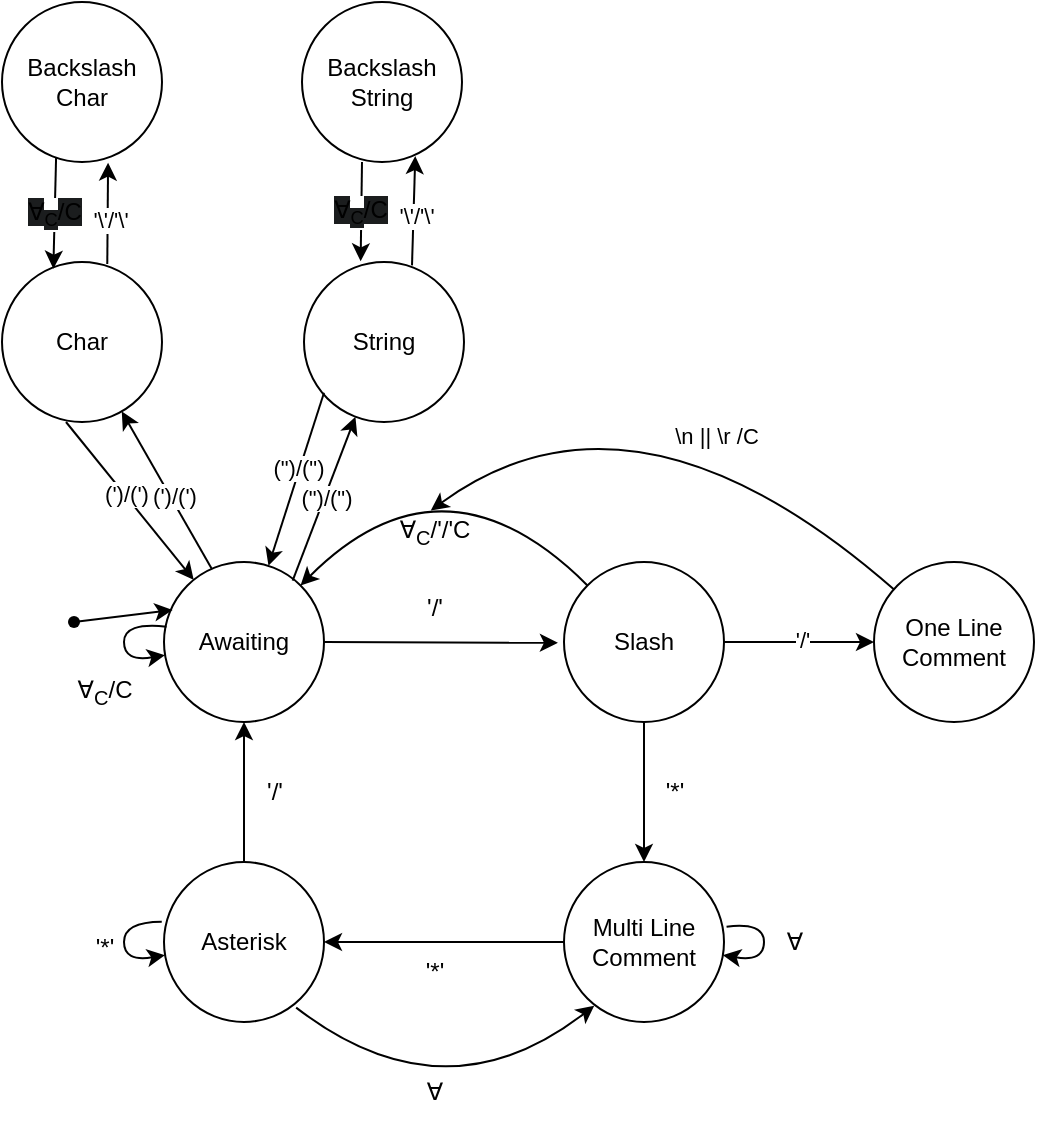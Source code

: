 <mxfile version="24.7.8">
  <diagram id="yPxyJZ8AM_hMuL3Unpa9" name="complex gitflow">
    <mxGraphModel dx="1062" dy="655" grid="1" gridSize="10" guides="1" tooltips="1" connect="1" arrows="1" fold="1" page="1" pageScale="1" pageWidth="1100" pageHeight="850" math="0" shadow="0">
      <root>
        <mxCell id="0" />
        <mxCell id="1" parent="0" />
        <mxCell id="kYi4eVeZb-P7_ZHlsTHM-3" value="Awaiting" style="ellipse;whiteSpace=wrap;html=1;aspect=fixed;" parent="1" vertex="1">
          <mxGeometry x="395" y="310" width="80" height="80" as="geometry" />
        </mxCell>
        <mxCell id="kYi4eVeZb-P7_ZHlsTHM-4" value="Multi Line Comment" style="ellipse;whiteSpace=wrap;html=1;aspect=fixed;" parent="1" vertex="1">
          <mxGeometry x="595" y="460" width="80" height="80" as="geometry" />
        </mxCell>
        <mxCell id="kYi4eVeZb-P7_ZHlsTHM-5" value="Asterisk" style="ellipse;whiteSpace=wrap;html=1;aspect=fixed;" parent="1" vertex="1">
          <mxGeometry x="395" y="460" width="80" height="80" as="geometry" />
        </mxCell>
        <mxCell id="kYi4eVeZb-P7_ZHlsTHM-6" value="Slash" style="ellipse;whiteSpace=wrap;html=1;aspect=fixed;" parent="1" vertex="1">
          <mxGeometry x="595" y="310" width="80" height="80" as="geometry" />
        </mxCell>
        <mxCell id="kYi4eVeZb-P7_ZHlsTHM-7" value="" style="endArrow=classic;html=1;rounded=0;entryX=-0.038;entryY=0.505;entryDx=0;entryDy=0;entryPerimeter=0;" parent="1" target="kYi4eVeZb-P7_ZHlsTHM-6" edge="1">
          <mxGeometry width="50" height="50" relative="1" as="geometry">
            <mxPoint x="475" y="350" as="sourcePoint" />
            <mxPoint x="525" y="300" as="targetPoint" />
          </mxGeometry>
        </mxCell>
        <mxCell id="kYi4eVeZb-P7_ZHlsTHM-8" value="" style="endArrow=classic;html=1;rounded=0;entryX=0.5;entryY=0;entryDx=0;entryDy=0;exitX=0.5;exitY=1;exitDx=0;exitDy=0;" parent="1" source="kYi4eVeZb-P7_ZHlsTHM-6" target="kYi4eVeZb-P7_ZHlsTHM-4" edge="1">
          <mxGeometry width="50" height="50" relative="1" as="geometry">
            <mxPoint x="585" y="440" as="sourcePoint" />
            <mxPoint x="702" y="440" as="targetPoint" />
          </mxGeometry>
        </mxCell>
        <mxCell id="kYi4eVeZb-P7_ZHlsTHM-9" value="" style="endArrow=classic;html=1;rounded=0;entryX=1;entryY=0.5;entryDx=0;entryDy=0;exitX=0;exitY=0.5;exitDx=0;exitDy=0;" parent="1" source="kYi4eVeZb-P7_ZHlsTHM-4" target="kYi4eVeZb-P7_ZHlsTHM-5" edge="1">
          <mxGeometry width="50" height="50" relative="1" as="geometry">
            <mxPoint x="645" y="350" as="sourcePoint" />
            <mxPoint x="645" y="470" as="targetPoint" />
          </mxGeometry>
        </mxCell>
        <mxCell id="kYi4eVeZb-P7_ZHlsTHM-10" value="" style="endArrow=classic;html=1;rounded=0;entryX=0.5;entryY=1;entryDx=0;entryDy=0;exitX=0.5;exitY=0;exitDx=0;exitDy=0;" parent="1" source="kYi4eVeZb-P7_ZHlsTHM-5" target="kYi4eVeZb-P7_ZHlsTHM-3" edge="1">
          <mxGeometry width="50" height="50" relative="1" as="geometry">
            <mxPoint x="605" y="560" as="sourcePoint" />
            <mxPoint x="485" y="560" as="targetPoint" />
          </mxGeometry>
        </mxCell>
        <mxCell id="kYi4eVeZb-P7_ZHlsTHM-13" value="" style="curved=1;endArrow=classic;html=1;rounded=0;exitX=0.016;exitY=0.404;exitDx=0;exitDy=0;exitPerimeter=0;" parent="1" source="kYi4eVeZb-P7_ZHlsTHM-3" target="kYi4eVeZb-P7_ZHlsTHM-3" edge="1">
          <mxGeometry width="50" height="50" relative="1" as="geometry">
            <mxPoint x="335" y="310" as="sourcePoint" />
            <mxPoint x="365" y="360" as="targetPoint" />
            <Array as="points">
              <mxPoint x="375" y="350" />
            </Array>
          </mxGeometry>
        </mxCell>
        <mxCell id="kYi4eVeZb-P7_ZHlsTHM-14" value="&#39;/&#39;" style="text;html=1;align=center;verticalAlign=middle;resizable=0;points=[];autosize=1;strokeColor=none;fillColor=none;" parent="1" vertex="1">
          <mxGeometry x="435" y="410" width="30" height="30" as="geometry" />
        </mxCell>
        <mxCell id="kYi4eVeZb-P7_ZHlsTHM-15" value="&#39;/&#39;" style="text;html=1;align=center;verticalAlign=middle;resizable=0;points=[];autosize=1;strokeColor=none;fillColor=none;" parent="1" vertex="1">
          <mxGeometry x="515" y="318" width="30" height="30" as="geometry" />
        </mxCell>
        <mxCell id="kYi4eVeZb-P7_ZHlsTHM-16" value="&#39;*&#39;" style="text;html=1;align=center;verticalAlign=middle;resizable=0;points=[];autosize=1;strokeColor=none;fillColor=none;" parent="1" vertex="1">
          <mxGeometry x="635" y="410" width="30" height="30" as="geometry" />
        </mxCell>
        <mxCell id="kYi4eVeZb-P7_ZHlsTHM-17" value="&#39;*&#39;" style="text;html=1;align=center;verticalAlign=middle;resizable=0;points=[];autosize=1;strokeColor=none;fillColor=none;" parent="1" vertex="1">
          <mxGeometry x="515" y="500" width="30" height="30" as="geometry" />
        </mxCell>
        <mxCell id="kYi4eVeZb-P7_ZHlsTHM-19" value="" style="curved=1;endArrow=classic;html=1;rounded=0;exitX=1.016;exitY=0.404;exitDx=0;exitDy=0;exitPerimeter=0;" parent="1" source="kYi4eVeZb-P7_ZHlsTHM-4" target="kYi4eVeZb-P7_ZHlsTHM-4" edge="1">
          <mxGeometry width="50" height="50" relative="1" as="geometry">
            <mxPoint x="736" y="487.5" as="sourcePoint" />
            <mxPoint x="737" y="512.5" as="targetPoint" />
            <Array as="points" />
          </mxGeometry>
        </mxCell>
        <mxCell id="kYi4eVeZb-P7_ZHlsTHM-20" value="∀" style="text;html=1;align=center;verticalAlign=middle;resizable=0;points=[];autosize=1;strokeColor=none;fillColor=none;" parent="1" vertex="1">
          <mxGeometry x="695" y="485" width="30" height="30" as="geometry" />
        </mxCell>
        <mxCell id="kYi4eVeZb-P7_ZHlsTHM-24" value="∀&lt;sub&gt;C&lt;/sub&gt;/C" style="text;html=1;align=center;verticalAlign=middle;resizable=0;points=[];autosize=1;strokeColor=none;fillColor=none;" parent="1" vertex="1">
          <mxGeometry x="340" y="360" width="50" height="30" as="geometry" />
        </mxCell>
        <mxCell id="kYi4eVeZb-P7_ZHlsTHM-26" value="" style="curved=1;endArrow=classic;html=1;rounded=0;exitX=0;exitY=0;exitDx=0;exitDy=0;" parent="1" source="kYi4eVeZb-P7_ZHlsTHM-6" target="kYi4eVeZb-P7_ZHlsTHM-3" edge="1">
          <mxGeometry width="50" height="50" relative="1" as="geometry">
            <mxPoint x="515" y="470" as="sourcePoint" />
            <mxPoint x="565" y="420" as="targetPoint" />
            <Array as="points">
              <mxPoint x="535" y="250" />
            </Array>
          </mxGeometry>
        </mxCell>
        <mxCell id="kYi4eVeZb-P7_ZHlsTHM-27" value="∀&lt;sub&gt;C&lt;/sub&gt;/&#39;/&#39;C" style="text;html=1;align=center;verticalAlign=middle;resizable=0;points=[];autosize=1;strokeColor=none;fillColor=none;" parent="1" vertex="1">
          <mxGeometry x="500" y="280" width="60" height="30" as="geometry" />
        </mxCell>
        <mxCell id="kYi4eVeZb-P7_ZHlsTHM-34" value="" style="curved=1;endArrow=classic;html=1;rounded=0;exitX=-0.014;exitY=0.374;exitDx=0;exitDy=0;exitPerimeter=0;" parent="1" source="kYi4eVeZb-P7_ZHlsTHM-5" target="kYi4eVeZb-P7_ZHlsTHM-5" edge="1">
          <mxGeometry width="50" height="50" relative="1" as="geometry">
            <mxPoint x="350" y="465" as="sourcePoint" />
            <mxPoint x="380" y="515" as="targetPoint" />
            <Array as="points">
              <mxPoint x="375" y="500" />
            </Array>
          </mxGeometry>
        </mxCell>
        <mxCell id="kYi4eVeZb-P7_ZHlsTHM-35" value="&#39;*&#39;" style="text;html=1;align=center;verticalAlign=middle;resizable=0;points=[];autosize=1;strokeColor=none;fillColor=none;" parent="1" vertex="1">
          <mxGeometry x="350" y="488" width="30" height="30" as="geometry" />
        </mxCell>
        <mxCell id="kYi4eVeZb-P7_ZHlsTHM-36" value="" style="curved=1;endArrow=classic;html=1;rounded=0;exitX=0.826;exitY=0.91;exitDx=0;exitDy=0;exitPerimeter=0;entryX=0.189;entryY=0.898;entryDx=0;entryDy=0;entryPerimeter=0;" parent="1" source="kYi4eVeZb-P7_ZHlsTHM-5" target="kYi4eVeZb-P7_ZHlsTHM-4" edge="1">
          <mxGeometry width="50" height="50" relative="1" as="geometry">
            <mxPoint x="495" y="590" as="sourcePoint" />
            <mxPoint x="545" y="540" as="targetPoint" />
            <Array as="points">
              <mxPoint x="535" y="590" />
            </Array>
          </mxGeometry>
        </mxCell>
        <mxCell id="kYi4eVeZb-P7_ZHlsTHM-37" value="∀" style="text;html=1;align=center;verticalAlign=middle;resizable=0;points=[];autosize=1;strokeColor=none;fillColor=none;" parent="1" vertex="1">
          <mxGeometry x="515" y="560" width="30" height="30" as="geometry" />
        </mxCell>
        <mxCell id="kYi4eVeZb-P7_ZHlsTHM-40" value="" style="endArrow=classic;html=1;rounded=0;entryX=0.054;entryY=0.3;entryDx=0;entryDy=0;entryPerimeter=0;" parent="1" edge="1">
          <mxGeometry width="50" height="50" relative="1" as="geometry">
            <mxPoint x="350" y="340" as="sourcePoint" />
            <mxPoint x="399.32" y="334" as="targetPoint" />
          </mxGeometry>
        </mxCell>
        <mxCell id="kYi4eVeZb-P7_ZHlsTHM-38" value="" style="shape=waypoint;sketch=0;size=6;pointerEvents=1;points=[];fillColor=none;resizable=0;rotatable=0;perimeter=centerPerimeter;snapToPoint=1;" parent="1" vertex="1">
          <mxGeometry x="340" y="330" width="20" height="20" as="geometry" />
        </mxCell>
        <mxCell id="JAiuNVbHRDiF1WZMakBt-31" value="Char" style="ellipse;whiteSpace=wrap;html=1;aspect=fixed;" vertex="1" parent="1">
          <mxGeometry x="314" y="160" width="80" height="80" as="geometry" />
        </mxCell>
        <mxCell id="JAiuNVbHRDiF1WZMakBt-32" value="String" style="ellipse;whiteSpace=wrap;html=1;aspect=fixed;" vertex="1" parent="1">
          <mxGeometry x="465" y="160" width="80" height="80" as="geometry" />
        </mxCell>
        <mxCell id="JAiuNVbHRDiF1WZMakBt-33" value="Backslash String" style="ellipse;whiteSpace=wrap;html=1;aspect=fixed;" vertex="1" parent="1">
          <mxGeometry x="464" y="30" width="80" height="80" as="geometry" />
        </mxCell>
        <mxCell id="JAiuNVbHRDiF1WZMakBt-34" value="Backslash Char" style="ellipse;whiteSpace=wrap;html=1;aspect=fixed;" vertex="1" parent="1">
          <mxGeometry x="314" y="30" width="80" height="80" as="geometry" />
        </mxCell>
        <mxCell id="JAiuNVbHRDiF1WZMakBt-37" value="" style="endArrow=classic;html=1;rounded=0;exitX=0.675;exitY=0.021;exitDx=0;exitDy=0;exitPerimeter=0;entryX=0.708;entryY=0.963;entryDx=0;entryDy=0;entryPerimeter=0;" edge="1" parent="1" source="JAiuNVbHRDiF1WZMakBt-32" target="JAiuNVbHRDiF1WZMakBt-33">
          <mxGeometry width="50" height="50" relative="1" as="geometry">
            <mxPoint x="464" y="170" as="sourcePoint" />
            <mxPoint x="514" y="120" as="targetPoint" />
          </mxGeometry>
        </mxCell>
        <mxCell id="JAiuNVbHRDiF1WZMakBt-39" value="&#39;\&#39;/&#39;\&#39;" style="edgeLabel;html=1;align=center;verticalAlign=middle;resizable=0;points=[];" vertex="1" connectable="0" parent="JAiuNVbHRDiF1WZMakBt-37">
          <mxGeometry x="-0.107" y="-1" relative="1" as="geometry">
            <mxPoint as="offset" />
          </mxGeometry>
        </mxCell>
        <mxCell id="JAiuNVbHRDiF1WZMakBt-38" value="" style="endArrow=classic;html=1;rounded=0;exitX=0.375;exitY=1;exitDx=0;exitDy=0;exitPerimeter=0;entryX=0.354;entryY=-0.004;entryDx=0;entryDy=0;entryPerimeter=0;" edge="1" parent="1" source="JAiuNVbHRDiF1WZMakBt-33" target="JAiuNVbHRDiF1WZMakBt-32">
          <mxGeometry width="50" height="50" relative="1" as="geometry">
            <mxPoint x="464" y="170" as="sourcePoint" />
            <mxPoint x="514" y="120" as="targetPoint" />
          </mxGeometry>
        </mxCell>
        <mxCell id="JAiuNVbHRDiF1WZMakBt-42" value="&lt;span style=&quot;font-size: 12px; background-color: rgb(27, 29, 30);&quot;&gt;∀&lt;/span&gt;&lt;sub style=&quot;background-color: rgb(27, 29, 30);&quot;&gt;C&lt;/sub&gt;&lt;span style=&quot;font-size: 12px; background-color: rgb(27, 29, 30);&quot;&gt;/C&lt;/span&gt;" style="edgeLabel;html=1;align=center;verticalAlign=middle;resizable=0;points=[];" vertex="1" connectable="0" parent="JAiuNVbHRDiF1WZMakBt-38">
          <mxGeometry x="-0.006" y="-1" relative="1" as="geometry">
            <mxPoint as="offset" />
          </mxGeometry>
        </mxCell>
        <mxCell id="JAiuNVbHRDiF1WZMakBt-43" value="" style="endArrow=classic;html=1;rounded=0;exitX=0.658;exitY=0.013;exitDx=0;exitDy=0;exitPerimeter=0;entryX=0.663;entryY=1.004;entryDx=0;entryDy=0;entryPerimeter=0;" edge="1" parent="1" source="JAiuNVbHRDiF1WZMakBt-31" target="JAiuNVbHRDiF1WZMakBt-34">
          <mxGeometry width="50" height="50" relative="1" as="geometry">
            <mxPoint x="366" y="160" as="sourcePoint" />
            <mxPoint x="368" y="105" as="targetPoint" />
          </mxGeometry>
        </mxCell>
        <mxCell id="JAiuNVbHRDiF1WZMakBt-44" value="&#39;\&#39;/&#39;\&#39;" style="edgeLabel;html=1;align=center;verticalAlign=middle;resizable=0;points=[];" vertex="1" connectable="0" parent="JAiuNVbHRDiF1WZMakBt-43">
          <mxGeometry x="-0.107" y="-1" relative="1" as="geometry">
            <mxPoint as="offset" />
          </mxGeometry>
        </mxCell>
        <mxCell id="JAiuNVbHRDiF1WZMakBt-45" value="" style="endArrow=classic;html=1;rounded=0;exitX=0.338;exitY=0.975;exitDx=0;exitDy=0;exitPerimeter=0;entryX=0.321;entryY=0.042;entryDx=0;entryDy=0;entryPerimeter=0;" edge="1" parent="1" source="JAiuNVbHRDiF1WZMakBt-34" target="JAiuNVbHRDiF1WZMakBt-31">
          <mxGeometry width="50" height="50" relative="1" as="geometry">
            <mxPoint x="341" y="108" as="sourcePoint" />
            <mxPoint x="340" y="158" as="targetPoint" />
          </mxGeometry>
        </mxCell>
        <mxCell id="JAiuNVbHRDiF1WZMakBt-46" value="&lt;span style=&quot;font-size: 12px; background-color: rgb(27, 29, 30);&quot;&gt;∀&lt;/span&gt;&lt;sub style=&quot;background-color: rgb(27, 29, 30);&quot;&gt;C&lt;/sub&gt;&lt;span style=&quot;font-size: 12px; background-color: rgb(27, 29, 30);&quot;&gt;/C&lt;/span&gt;" style="edgeLabel;html=1;align=center;verticalAlign=middle;resizable=0;points=[];" vertex="1" connectable="0" parent="JAiuNVbHRDiF1WZMakBt-45">
          <mxGeometry x="-0.006" y="-1" relative="1" as="geometry">
            <mxPoint as="offset" />
          </mxGeometry>
        </mxCell>
        <mxCell id="JAiuNVbHRDiF1WZMakBt-47" value="" style="endArrow=classic;html=1;rounded=0;exitX=0.804;exitY=0.117;exitDx=0;exitDy=0;exitPerimeter=0;" edge="1" parent="1" source="kYi4eVeZb-P7_ZHlsTHM-3" target="JAiuNVbHRDiF1WZMakBt-32">
          <mxGeometry width="50" height="50" relative="1" as="geometry">
            <mxPoint x="460" y="290" as="sourcePoint" />
            <mxPoint x="510" y="240" as="targetPoint" />
          </mxGeometry>
        </mxCell>
        <mxCell id="JAiuNVbHRDiF1WZMakBt-49" value="(&quot;)/(&quot;)" style="edgeLabel;html=1;align=center;verticalAlign=middle;resizable=0;points=[];" vertex="1" connectable="0" parent="JAiuNVbHRDiF1WZMakBt-47">
          <mxGeometry x="0.028" relative="1" as="geometry">
            <mxPoint as="offset" />
          </mxGeometry>
        </mxCell>
        <mxCell id="JAiuNVbHRDiF1WZMakBt-48" value="" style="endArrow=classic;html=1;rounded=0;exitX=0.125;exitY=0.817;exitDx=0;exitDy=0;exitPerimeter=0;" edge="1" parent="1" source="JAiuNVbHRDiF1WZMakBt-32" target="kYi4eVeZb-P7_ZHlsTHM-3">
          <mxGeometry width="50" height="50" relative="1" as="geometry">
            <mxPoint x="475" y="230" as="sourcePoint" />
            <mxPoint x="435" y="300" as="targetPoint" />
          </mxGeometry>
        </mxCell>
        <mxCell id="JAiuNVbHRDiF1WZMakBt-50" value="(&quot;)/(&quot;)" style="edgeLabel;html=1;align=center;verticalAlign=middle;resizable=0;points=[];" vertex="1" connectable="0" parent="JAiuNVbHRDiF1WZMakBt-48">
          <mxGeometry x="-0.136" y="-1" relative="1" as="geometry">
            <mxPoint as="offset" />
          </mxGeometry>
        </mxCell>
        <mxCell id="JAiuNVbHRDiF1WZMakBt-51" value="" style="endArrow=classic;html=1;rounded=0;exitX=0.3;exitY=0.046;exitDx=0;exitDy=0;exitPerimeter=0;" edge="1" parent="1" source="kYi4eVeZb-P7_ZHlsTHM-3" target="JAiuNVbHRDiF1WZMakBt-31">
          <mxGeometry width="50" height="50" relative="1" as="geometry">
            <mxPoint x="460" y="290" as="sourcePoint" />
            <mxPoint x="510" y="240" as="targetPoint" />
          </mxGeometry>
        </mxCell>
        <mxCell id="JAiuNVbHRDiF1WZMakBt-56" value="(&#39;)/(&#39;)" style="edgeLabel;html=1;align=center;verticalAlign=middle;resizable=0;points=[];" vertex="1" connectable="0" parent="JAiuNVbHRDiF1WZMakBt-51">
          <mxGeometry x="-0.082" y="-1" relative="1" as="geometry">
            <mxPoint as="offset" />
          </mxGeometry>
        </mxCell>
        <mxCell id="JAiuNVbHRDiF1WZMakBt-52" value="" style="endArrow=classic;html=1;rounded=0;exitX=0.4;exitY=1;exitDx=0;exitDy=0;exitPerimeter=0;" edge="1" parent="1" source="JAiuNVbHRDiF1WZMakBt-31" target="kYi4eVeZb-P7_ZHlsTHM-3">
          <mxGeometry width="50" height="50" relative="1" as="geometry">
            <mxPoint x="290" y="310" as="sourcePoint" />
            <mxPoint x="340" y="260" as="targetPoint" />
          </mxGeometry>
        </mxCell>
        <mxCell id="JAiuNVbHRDiF1WZMakBt-53" value="(&#39;)/(&#39;)" style="edgeLabel;html=1;align=center;verticalAlign=middle;resizable=0;points=[];" vertex="1" connectable="0" parent="JAiuNVbHRDiF1WZMakBt-52">
          <mxGeometry x="-0.087" y="1" relative="1" as="geometry">
            <mxPoint as="offset" />
          </mxGeometry>
        </mxCell>
        <mxCell id="JAiuNVbHRDiF1WZMakBt-57" value="One Line Comment" style="ellipse;whiteSpace=wrap;html=1;aspect=fixed;" vertex="1" parent="1">
          <mxGeometry x="750" y="310" width="80" height="80" as="geometry" />
        </mxCell>
        <mxCell id="JAiuNVbHRDiF1WZMakBt-58" value="" style="endArrow=classic;html=1;rounded=0;" edge="1" parent="1" source="kYi4eVeZb-P7_ZHlsTHM-6" target="JAiuNVbHRDiF1WZMakBt-57">
          <mxGeometry width="50" height="50" relative="1" as="geometry">
            <mxPoint x="620" y="410" as="sourcePoint" />
            <mxPoint x="670" y="360" as="targetPoint" />
          </mxGeometry>
        </mxCell>
        <mxCell id="JAiuNVbHRDiF1WZMakBt-61" value="&#39;/&#39;" style="edgeLabel;html=1;align=center;verticalAlign=middle;resizable=0;points=[];" vertex="1" connectable="0" parent="JAiuNVbHRDiF1WZMakBt-58">
          <mxGeometry x="0.031" y="1" relative="1" as="geometry">
            <mxPoint as="offset" />
          </mxGeometry>
        </mxCell>
        <mxCell id="JAiuNVbHRDiF1WZMakBt-62" value="" style="curved=1;endArrow=classic;html=1;rounded=0;entryX=0.473;entryY=0.142;entryDx=0;entryDy=0;entryPerimeter=0;" edge="1" parent="1" source="JAiuNVbHRDiF1WZMakBt-57" target="kYi4eVeZb-P7_ZHlsTHM-27">
          <mxGeometry width="50" height="50" relative="1" as="geometry">
            <mxPoint x="609" y="322" as="sourcePoint" />
            <mxPoint x="465" y="322" as="targetPoint" />
            <Array as="points">
              <mxPoint x="630" y="210" />
            </Array>
          </mxGeometry>
        </mxCell>
        <mxCell id="JAiuNVbHRDiF1WZMakBt-63" value="\n || \r /C" style="edgeLabel;html=1;align=center;verticalAlign=middle;resizable=0;points=[];" vertex="1" connectable="0" parent="JAiuNVbHRDiF1WZMakBt-62">
          <mxGeometry x="-0.214" y="1" relative="1" as="geometry">
            <mxPoint as="offset" />
          </mxGeometry>
        </mxCell>
      </root>
    </mxGraphModel>
  </diagram>
</mxfile>
